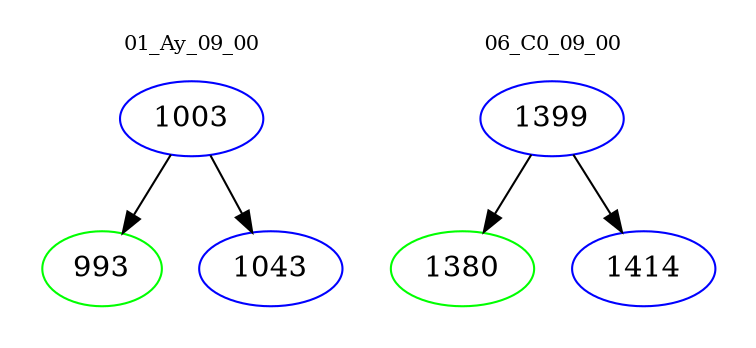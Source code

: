 digraph{
subgraph cluster_0 {
color = white
label = "01_Ay_09_00";
fontsize=10;
T0_1003 [label="1003", color="blue"]
T0_1003 -> T0_993 [color="black"]
T0_993 [label="993", color="green"]
T0_1003 -> T0_1043 [color="black"]
T0_1043 [label="1043", color="blue"]
}
subgraph cluster_1 {
color = white
label = "06_C0_09_00";
fontsize=10;
T1_1399 [label="1399", color="blue"]
T1_1399 -> T1_1380 [color="black"]
T1_1380 [label="1380", color="green"]
T1_1399 -> T1_1414 [color="black"]
T1_1414 [label="1414", color="blue"]
}
}
